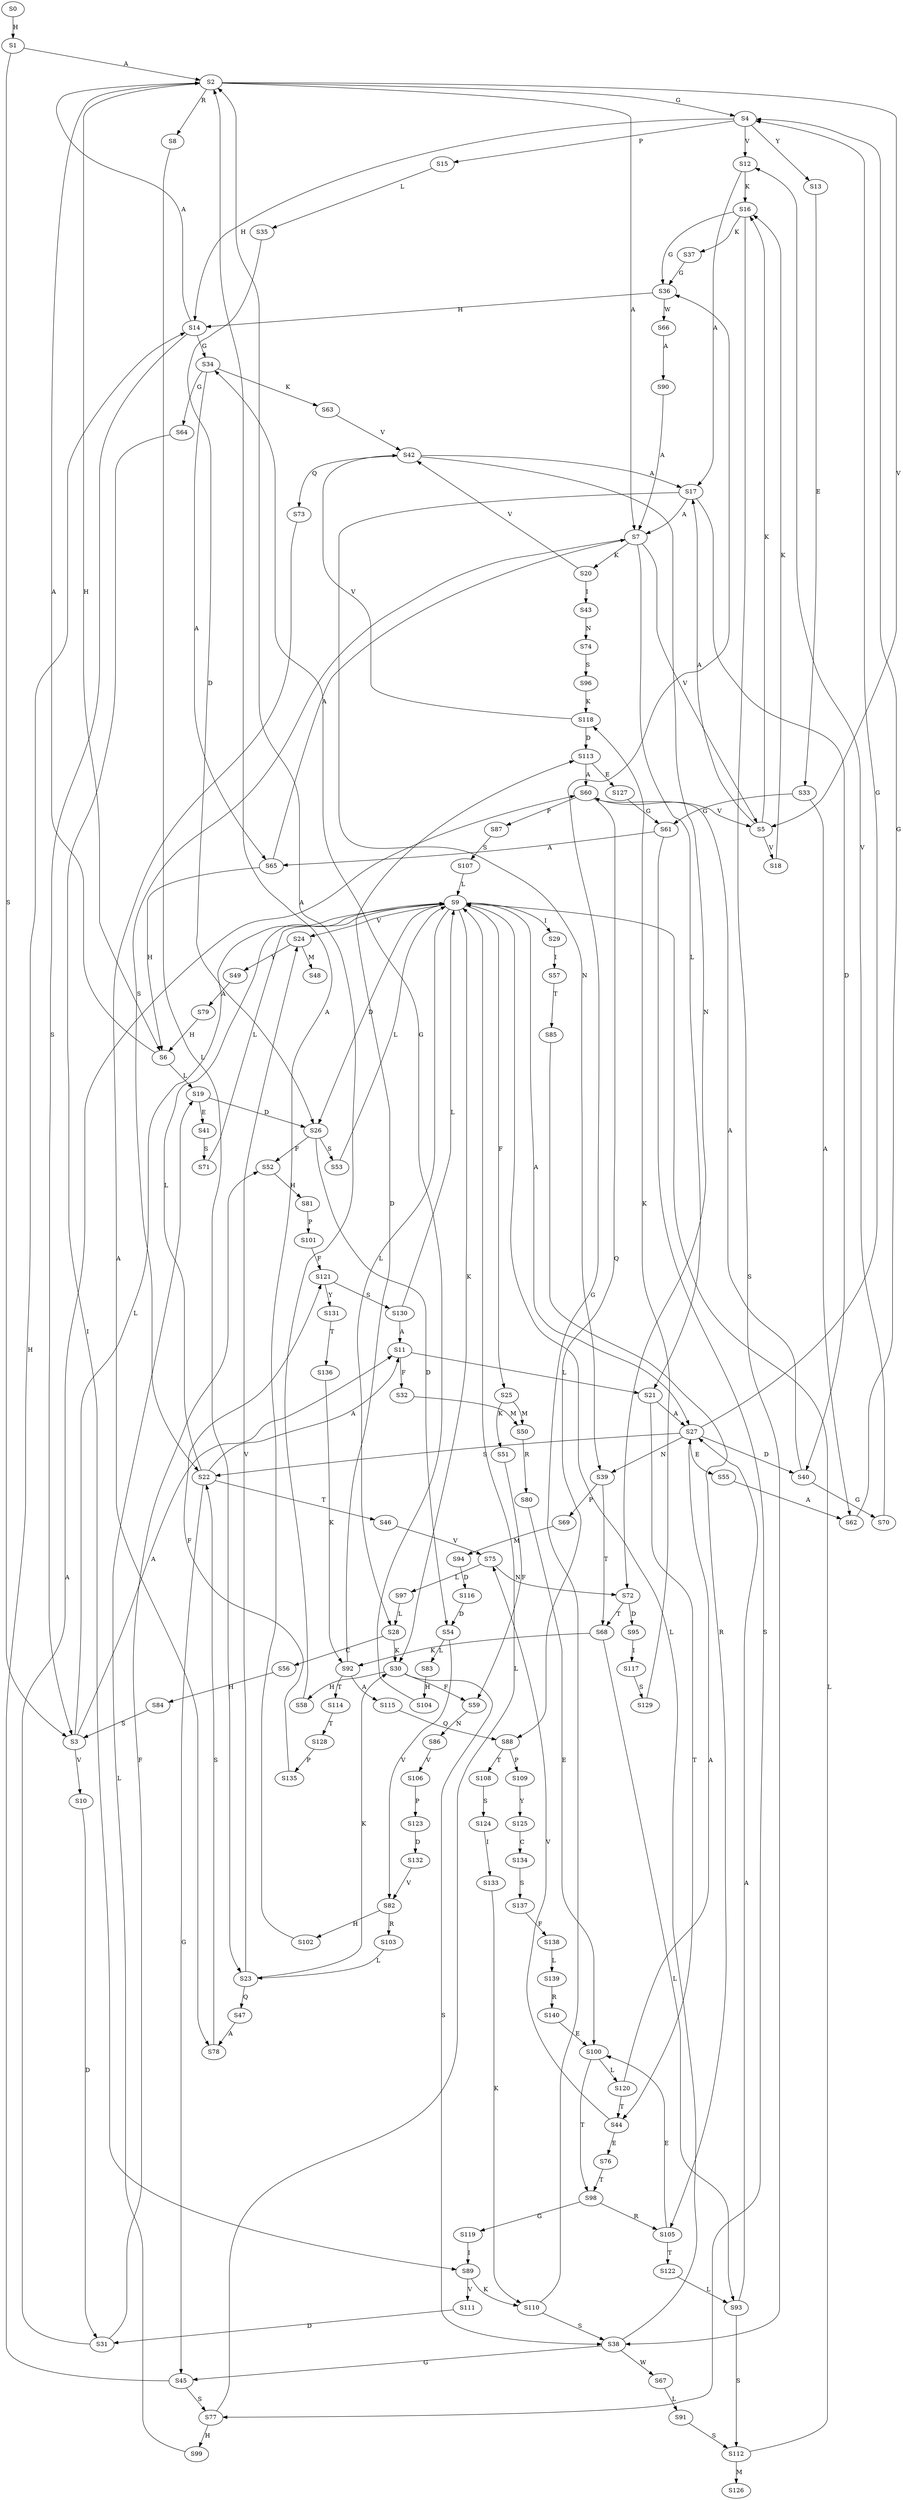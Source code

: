 strict digraph  {
	S0 -> S1 [ label = H ];
	S1 -> S2 [ label = A ];
	S1 -> S3 [ label = S ];
	S2 -> S4 [ label = G ];
	S2 -> S5 [ label = V ];
	S2 -> S6 [ label = H ];
	S2 -> S7 [ label = A ];
	S2 -> S8 [ label = R ];
	S3 -> S9 [ label = L ];
	S3 -> S10 [ label = V ];
	S3 -> S11 [ label = A ];
	S4 -> S12 [ label = V ];
	S4 -> S13 [ label = Y ];
	S4 -> S14 [ label = H ];
	S4 -> S15 [ label = P ];
	S5 -> S16 [ label = K ];
	S5 -> S17 [ label = A ];
	S5 -> S18 [ label = V ];
	S6 -> S2 [ label = A ];
	S6 -> S19 [ label = L ];
	S7 -> S20 [ label = K ];
	S7 -> S21 [ label = L ];
	S7 -> S22 [ label = S ];
	S7 -> S5 [ label = V ];
	S8 -> S23 [ label = L ];
	S9 -> S24 [ label = V ];
	S9 -> S25 [ label = F ];
	S9 -> S26 [ label = D ];
	S9 -> S27 [ label = A ];
	S9 -> S28 [ label = L ];
	S9 -> S29 [ label = I ];
	S9 -> S30 [ label = K ];
	S10 -> S31 [ label = D ];
	S11 -> S32 [ label = F ];
	S11 -> S21 [ label = L ];
	S12 -> S16 [ label = K ];
	S12 -> S17 [ label = A ];
	S13 -> S33 [ label = E ];
	S14 -> S3 [ label = S ];
	S14 -> S34 [ label = G ];
	S14 -> S2 [ label = A ];
	S15 -> S35 [ label = L ];
	S16 -> S36 [ label = G ];
	S16 -> S37 [ label = K ];
	S16 -> S38 [ label = S ];
	S17 -> S39 [ label = N ];
	S17 -> S7 [ label = A ];
	S17 -> S40 [ label = D ];
	S18 -> S16 [ label = K ];
	S19 -> S26 [ label = D ];
	S19 -> S41 [ label = E ];
	S20 -> S42 [ label = V ];
	S20 -> S43 [ label = I ];
	S21 -> S44 [ label = T ];
	S21 -> S27 [ label = A ];
	S22 -> S45 [ label = G ];
	S22 -> S9 [ label = L ];
	S22 -> S11 [ label = A ];
	S22 -> S46 [ label = T ];
	S23 -> S30 [ label = K ];
	S23 -> S47 [ label = Q ];
	S23 -> S24 [ label = V ];
	S24 -> S48 [ label = M ];
	S24 -> S49 [ label = Y ];
	S25 -> S50 [ label = M ];
	S25 -> S51 [ label = K ];
	S26 -> S52 [ label = F ];
	S26 -> S53 [ label = S ];
	S26 -> S54 [ label = D ];
	S27 -> S55 [ label = E ];
	S27 -> S40 [ label = D ];
	S27 -> S39 [ label = N ];
	S27 -> S22 [ label = S ];
	S27 -> S4 [ label = G ];
	S28 -> S30 [ label = K ];
	S28 -> S56 [ label = C ];
	S29 -> S57 [ label = I ];
	S30 -> S58 [ label = H ];
	S30 -> S59 [ label = F ];
	S30 -> S38 [ label = S ];
	S31 -> S52 [ label = F ];
	S31 -> S60 [ label = A ];
	S32 -> S50 [ label = M ];
	S33 -> S61 [ label = G ];
	S33 -> S62 [ label = A ];
	S34 -> S63 [ label = K ];
	S34 -> S64 [ label = G ];
	S34 -> S65 [ label = A ];
	S35 -> S26 [ label = D ];
	S36 -> S66 [ label = W ];
	S36 -> S14 [ label = H ];
	S37 -> S36 [ label = G ];
	S38 -> S67 [ label = W ];
	S38 -> S45 [ label = G ];
	S38 -> S9 [ label = L ];
	S39 -> S68 [ label = T ];
	S39 -> S69 [ label = P ];
	S40 -> S60 [ label = A ];
	S40 -> S70 [ label = G ];
	S41 -> S71 [ label = S ];
	S42 -> S72 [ label = N ];
	S42 -> S73 [ label = Q ];
	S42 -> S17 [ label = A ];
	S43 -> S74 [ label = N ];
	S44 -> S75 [ label = V ];
	S44 -> S76 [ label = E ];
	S45 -> S14 [ label = H ];
	S45 -> S77 [ label = S ];
	S46 -> S75 [ label = V ];
	S47 -> S78 [ label = A ];
	S49 -> S79 [ label = A ];
	S50 -> S80 [ label = R ];
	S51 -> S59 [ label = F ];
	S52 -> S81 [ label = H ];
	S53 -> S9 [ label = L ];
	S54 -> S82 [ label = V ];
	S54 -> S83 [ label = L ];
	S55 -> S62 [ label = A ];
	S56 -> S84 [ label = H ];
	S57 -> S85 [ label = T ];
	S58 -> S2 [ label = A ];
	S59 -> S86 [ label = N ];
	S60 -> S87 [ label = P ];
	S60 -> S5 [ label = V ];
	S60 -> S88 [ label = Q ];
	S61 -> S65 [ label = A ];
	S61 -> S77 [ label = S ];
	S62 -> S4 [ label = G ];
	S63 -> S42 [ label = V ];
	S64 -> S89 [ label = I ];
	S65 -> S6 [ label = H ];
	S65 -> S7 [ label = A ];
	S66 -> S90 [ label = A ];
	S67 -> S91 [ label = L ];
	S68 -> S92 [ label = K ];
	S68 -> S93 [ label = L ];
	S69 -> S94 [ label = M ];
	S70 -> S12 [ label = V ];
	S71 -> S9 [ label = L ];
	S72 -> S68 [ label = T ];
	S72 -> S95 [ label = D ];
	S73 -> S78 [ label = A ];
	S74 -> S96 [ label = S ];
	S75 -> S97 [ label = L ];
	S75 -> S72 [ label = N ];
	S76 -> S98 [ label = T ];
	S77 -> S9 [ label = L ];
	S77 -> S99 [ label = H ];
	S78 -> S22 [ label = S ];
	S79 -> S6 [ label = H ];
	S80 -> S100 [ label = E ];
	S81 -> S101 [ label = P ];
	S82 -> S102 [ label = H ];
	S82 -> S103 [ label = R ];
	S83 -> S104 [ label = H ];
	S84 -> S3 [ label = S ];
	S85 -> S105 [ label = R ];
	S86 -> S106 [ label = V ];
	S87 -> S107 [ label = S ];
	S88 -> S108 [ label = T ];
	S88 -> S109 [ label = P ];
	S89 -> S110 [ label = K ];
	S89 -> S111 [ label = V ];
	S90 -> S7 [ label = A ];
	S91 -> S112 [ label = S ];
	S92 -> S113 [ label = D ];
	S92 -> S114 [ label = T ];
	S92 -> S115 [ label = A ];
	S93 -> S27 [ label = A ];
	S93 -> S112 [ label = S ];
	S94 -> S116 [ label = D ];
	S95 -> S117 [ label = I ];
	S96 -> S118 [ label = K ];
	S97 -> S28 [ label = L ];
	S98 -> S105 [ label = R ];
	S98 -> S119 [ label = G ];
	S99 -> S19 [ label = L ];
	S100 -> S120 [ label = L ];
	S100 -> S98 [ label = T ];
	S101 -> S121 [ label = F ];
	S102 -> S2 [ label = A ];
	S103 -> S23 [ label = L ];
	S104 -> S34 [ label = G ];
	S105 -> S122 [ label = T ];
	S105 -> S100 [ label = E ];
	S106 -> S123 [ label = P ];
	S107 -> S9 [ label = L ];
	S108 -> S124 [ label = S ];
	S109 -> S125 [ label = Y ];
	S110 -> S36 [ label = G ];
	S110 -> S38 [ label = S ];
	S111 -> S31 [ label = D ];
	S112 -> S126 [ label = M ];
	S112 -> S9 [ label = L ];
	S113 -> S60 [ label = A ];
	S113 -> S127 [ label = E ];
	S114 -> S128 [ label = T ];
	S115 -> S88 [ label = Q ];
	S116 -> S54 [ label = D ];
	S117 -> S129 [ label = S ];
	S118 -> S113 [ label = D ];
	S118 -> S42 [ label = V ];
	S119 -> S89 [ label = I ];
	S120 -> S27 [ label = A ];
	S120 -> S44 [ label = T ];
	S121 -> S130 [ label = S ];
	S121 -> S131 [ label = Y ];
	S122 -> S93 [ label = L ];
	S123 -> S132 [ label = D ];
	S124 -> S133 [ label = I ];
	S125 -> S134 [ label = C ];
	S127 -> S61 [ label = G ];
	S128 -> S135 [ label = P ];
	S129 -> S118 [ label = K ];
	S130 -> S9 [ label = L ];
	S130 -> S11 [ label = A ];
	S131 -> S136 [ label = T ];
	S132 -> S82 [ label = V ];
	S133 -> S110 [ label = K ];
	S134 -> S137 [ label = S ];
	S135 -> S121 [ label = F ];
	S136 -> S92 [ label = K ];
	S137 -> S138 [ label = F ];
	S138 -> S139 [ label = L ];
	S139 -> S140 [ label = R ];
	S140 -> S100 [ label = E ];
}
